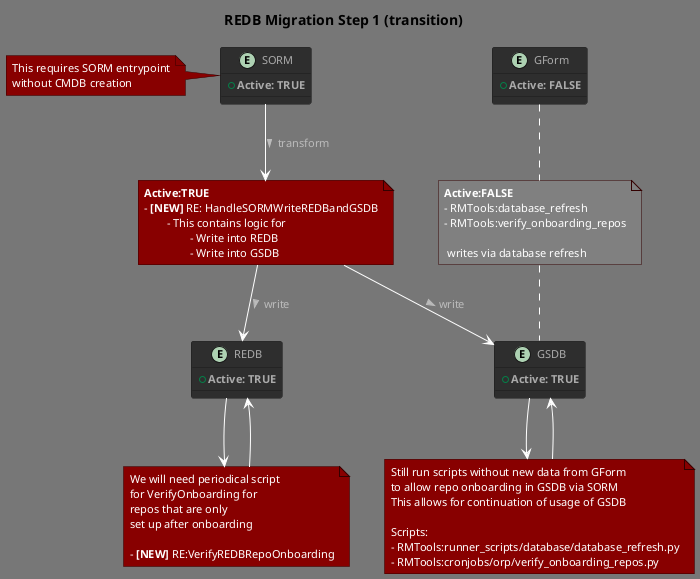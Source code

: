 
@startuml Entity Diagram
!theme reddress-darkred

title REDB Migration Step 1 (transition)

entity SORM {
    +<b>Active: TRUE</b>
}
note left: This requires SORM entrypoint\nwithout CMDB creation

entity REDB {
    +<b>Active: TRUE</b>
}

note "We will need periodical script\nfor VerifyOnboarding for\nrepos that are only\nset up after onboarding\n\n- <b>[NEW]</b> RE:VerifyREDBRepoOnboarding" as REDB_Maintenance

entity GForm {
    +<b>Active: FALSE</b>
}

entity GSDB {
    +<b>Active: TRUE</b>
}

note "Still run scripts without new data from GForm\nto allow repo onboarding in GSDB via SORM\nThis allows for continuation of usage of GSDB\n\nScripts:\n- RMTools:runner_scripts/database/database_refresh.py\n- RMTools:cronjobs/orp/verify_onboarding_repos.py" as GSDB_Maintenance

note "<b>Active:FALSE</b>\n- RMTools:database_refresh\n- RMTools:verify_onboarding_repos\n\n writes via database refresh" as GForm_REDB_write #Grey
' includes: 
' - runner_scripts/database/database_refresh.py
' - cronjobs/orp/verify_onboarding_repos.py

note "<b>Active:TRUE</b>\n- <b>[NEW]</b> RE: HandleSORMWriteREDBandGSDB\n\t- This contains logic for\n\t\t- Write into REDB\n\t\t- Write into GSDB" as SORM_REDB_GSDB_write

GForm .. GForm_REDB_write 
GForm_REDB_write .. GSDB
GSDB --> GSDB_Maintenance
GSDB_Maintenance --> GSDB

SORM --> SORM_REDB_GSDB_write : transform >
SORM_REDB_GSDB_write --> REDB : write >
SORM_REDB_GSDB_write --> GSDB : write >

REDB_Maintenance --> REDB
REDB --> REDB_Maintenance


@enduml
